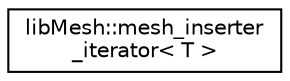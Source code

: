 digraph "类继承关系图"
{
 // INTERACTIVE_SVG=YES
  edge [fontname="Helvetica",fontsize="10",labelfontname="Helvetica",labelfontsize="10"];
  node [fontname="Helvetica",fontsize="10",shape=record];
  rankdir="LR";
  Node1 [label="libMesh::mesh_inserter\l_iterator\< T \>",height=0.2,width=0.4,color="black", fillcolor="white", style="filled",URL="$structlibMesh_1_1mesh__inserter__iterator.html",tooltip="A class for templated methods that expect output iterator arguments, which adds objects to the Mesh..."];
}
